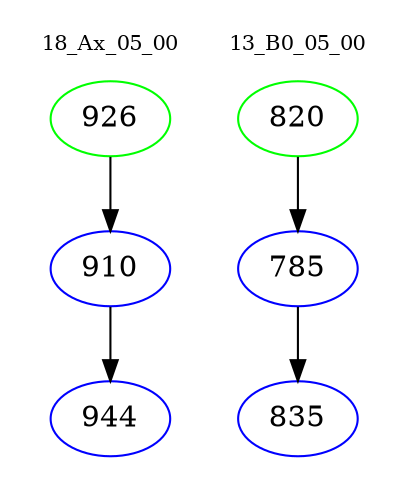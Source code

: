 digraph{
subgraph cluster_0 {
color = white
label = "18_Ax_05_00";
fontsize=10;
T0_926 [label="926", color="green"]
T0_926 -> T0_910 [color="black"]
T0_910 [label="910", color="blue"]
T0_910 -> T0_944 [color="black"]
T0_944 [label="944", color="blue"]
}
subgraph cluster_1 {
color = white
label = "13_B0_05_00";
fontsize=10;
T1_820 [label="820", color="green"]
T1_820 -> T1_785 [color="black"]
T1_785 [label="785", color="blue"]
T1_785 -> T1_835 [color="black"]
T1_835 [label="835", color="blue"]
}
}
